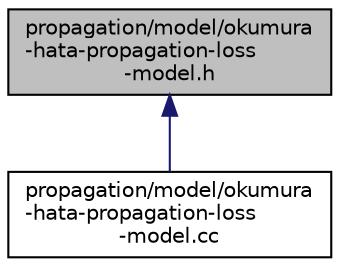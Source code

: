 digraph "propagation/model/okumura-hata-propagation-loss-model.h"
{
  edge [fontname="Helvetica",fontsize="10",labelfontname="Helvetica",labelfontsize="10"];
  node [fontname="Helvetica",fontsize="10",shape=record];
  Node1 [label="propagation/model/okumura\l-hata-propagation-loss\l-model.h",height=0.2,width=0.4,color="black", fillcolor="grey75", style="filled", fontcolor="black"];
  Node1 -> Node2 [dir="back",color="midnightblue",fontsize="10",style="solid"];
  Node2 [label="propagation/model/okumura\l-hata-propagation-loss\l-model.cc",height=0.2,width=0.4,color="black", fillcolor="white", style="filled",URL="$dc/d87/okumura-hata-propagation-loss-model_8cc.html"];
}
